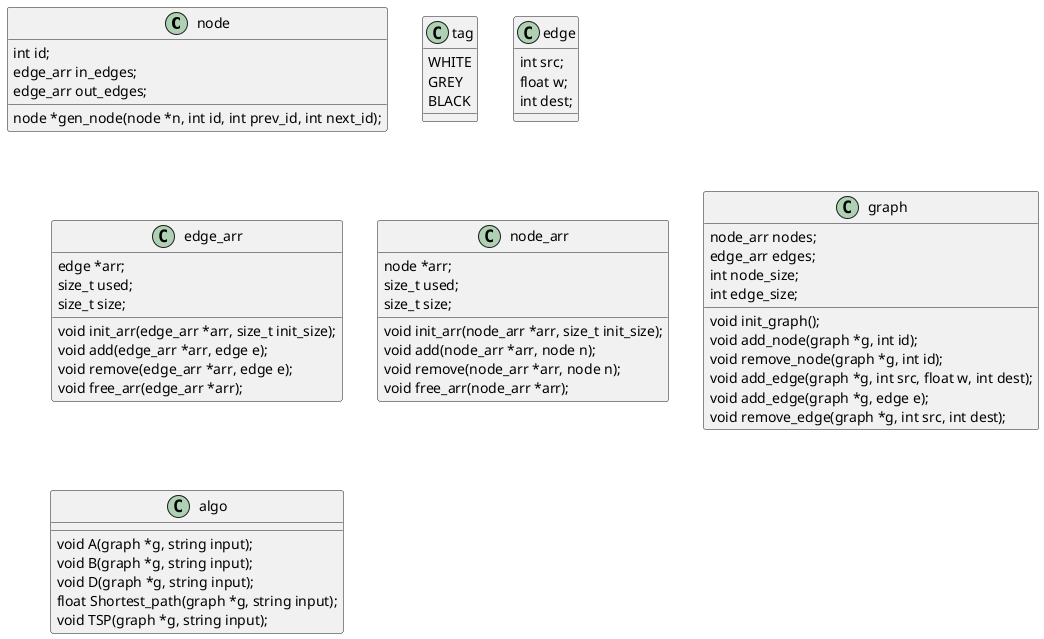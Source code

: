 @startuml

class node{
int id;
edge_arr in_edges;
edge_arr out_edges;
node *gen_node(node *n, int id, int prev_id, int next_id);
}

class tag{
WHITE
GREY
BLACK
}

class edge{
int src;
float w;
int dest;
}

class edge_arr{
edge *arr;
size_t used;
size_t size;
void init_arr(edge_arr *arr, size_t init_size);
void add(edge_arr *arr, edge e);
void remove(edge_arr *arr, edge e);
void free_arr(edge_arr *arr);
}

class node_arr{
node *arr;
size_t used;
size_t size;
void init_arr(node_arr *arr, size_t init_size);
void add(node_arr *arr, node n);
void remove(node_arr *arr, node n);
void free_arr(node_arr *arr);
}

class graph{
node_arr nodes;
edge_arr edges;
int node_size;
int edge_size;
void init_graph();
void add_node(graph *g, int id);
void remove_node(graph *g, int id);
void add_edge(graph *g, int src, float w, int dest);
void add_edge(graph *g, edge e);
void remove_edge(graph *g, int src, int dest);
}

class algo{
void A(graph *g, string input);
void B(graph *g, string input);
void D(graph *g, string input);
float Shortest_path(graph *g, string input);
void TSP(graph *g, string input);
}

@enduml